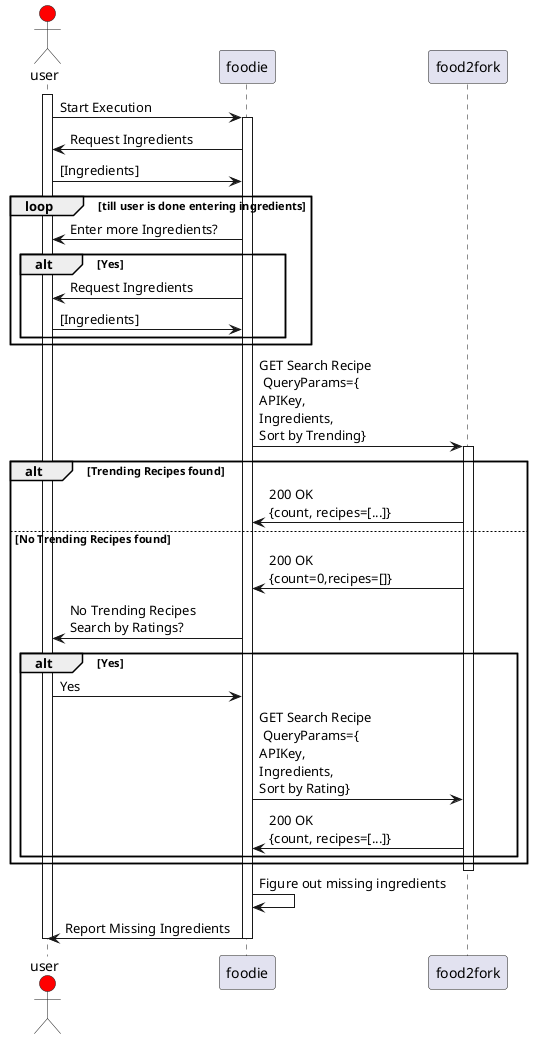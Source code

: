 @startuml
actor user #red
participant foodie
participant food2fork
activate user
user->foodie: Start Execution
activate foodie
foodie->user: Request Ingredients
user->foodie: [Ingredients]
loop till user is done entering ingredients
    foodie->user: Enter more Ingredients?
    alt Yes
        foodie->user: Request Ingredients
        user->foodie: [Ingredients]
    end
end

foodie->food2fork: GET Search Recipe \n QueryParams={\nAPIKey,\nIngredients,\nSort by Trending}
activate food2fork
alt Trending Recipes found
    food2fork->foodie: 200 OK\n{count, recipes=[...]}
else No Trending Recipes found
    food2fork->foodie: 200 OK\n{count=0,recipes=[]}
    foodie->user:No Trending Recipes\nSearch by Ratings?
    alt Yes
        user->foodie: Yes
        foodie->food2fork: GET Search Recipe \n QueryParams={\nAPIKey,\nIngredients,\nSort by Rating}
        food2fork->foodie: 200 OK\n{count, recipes=[...]}
    end
end
deactivate food2fork
foodie->foodie: Figure out missing ingredients
foodie->user: Report Missing Ingredients
deactivate foodie
deactivate user
@enduml